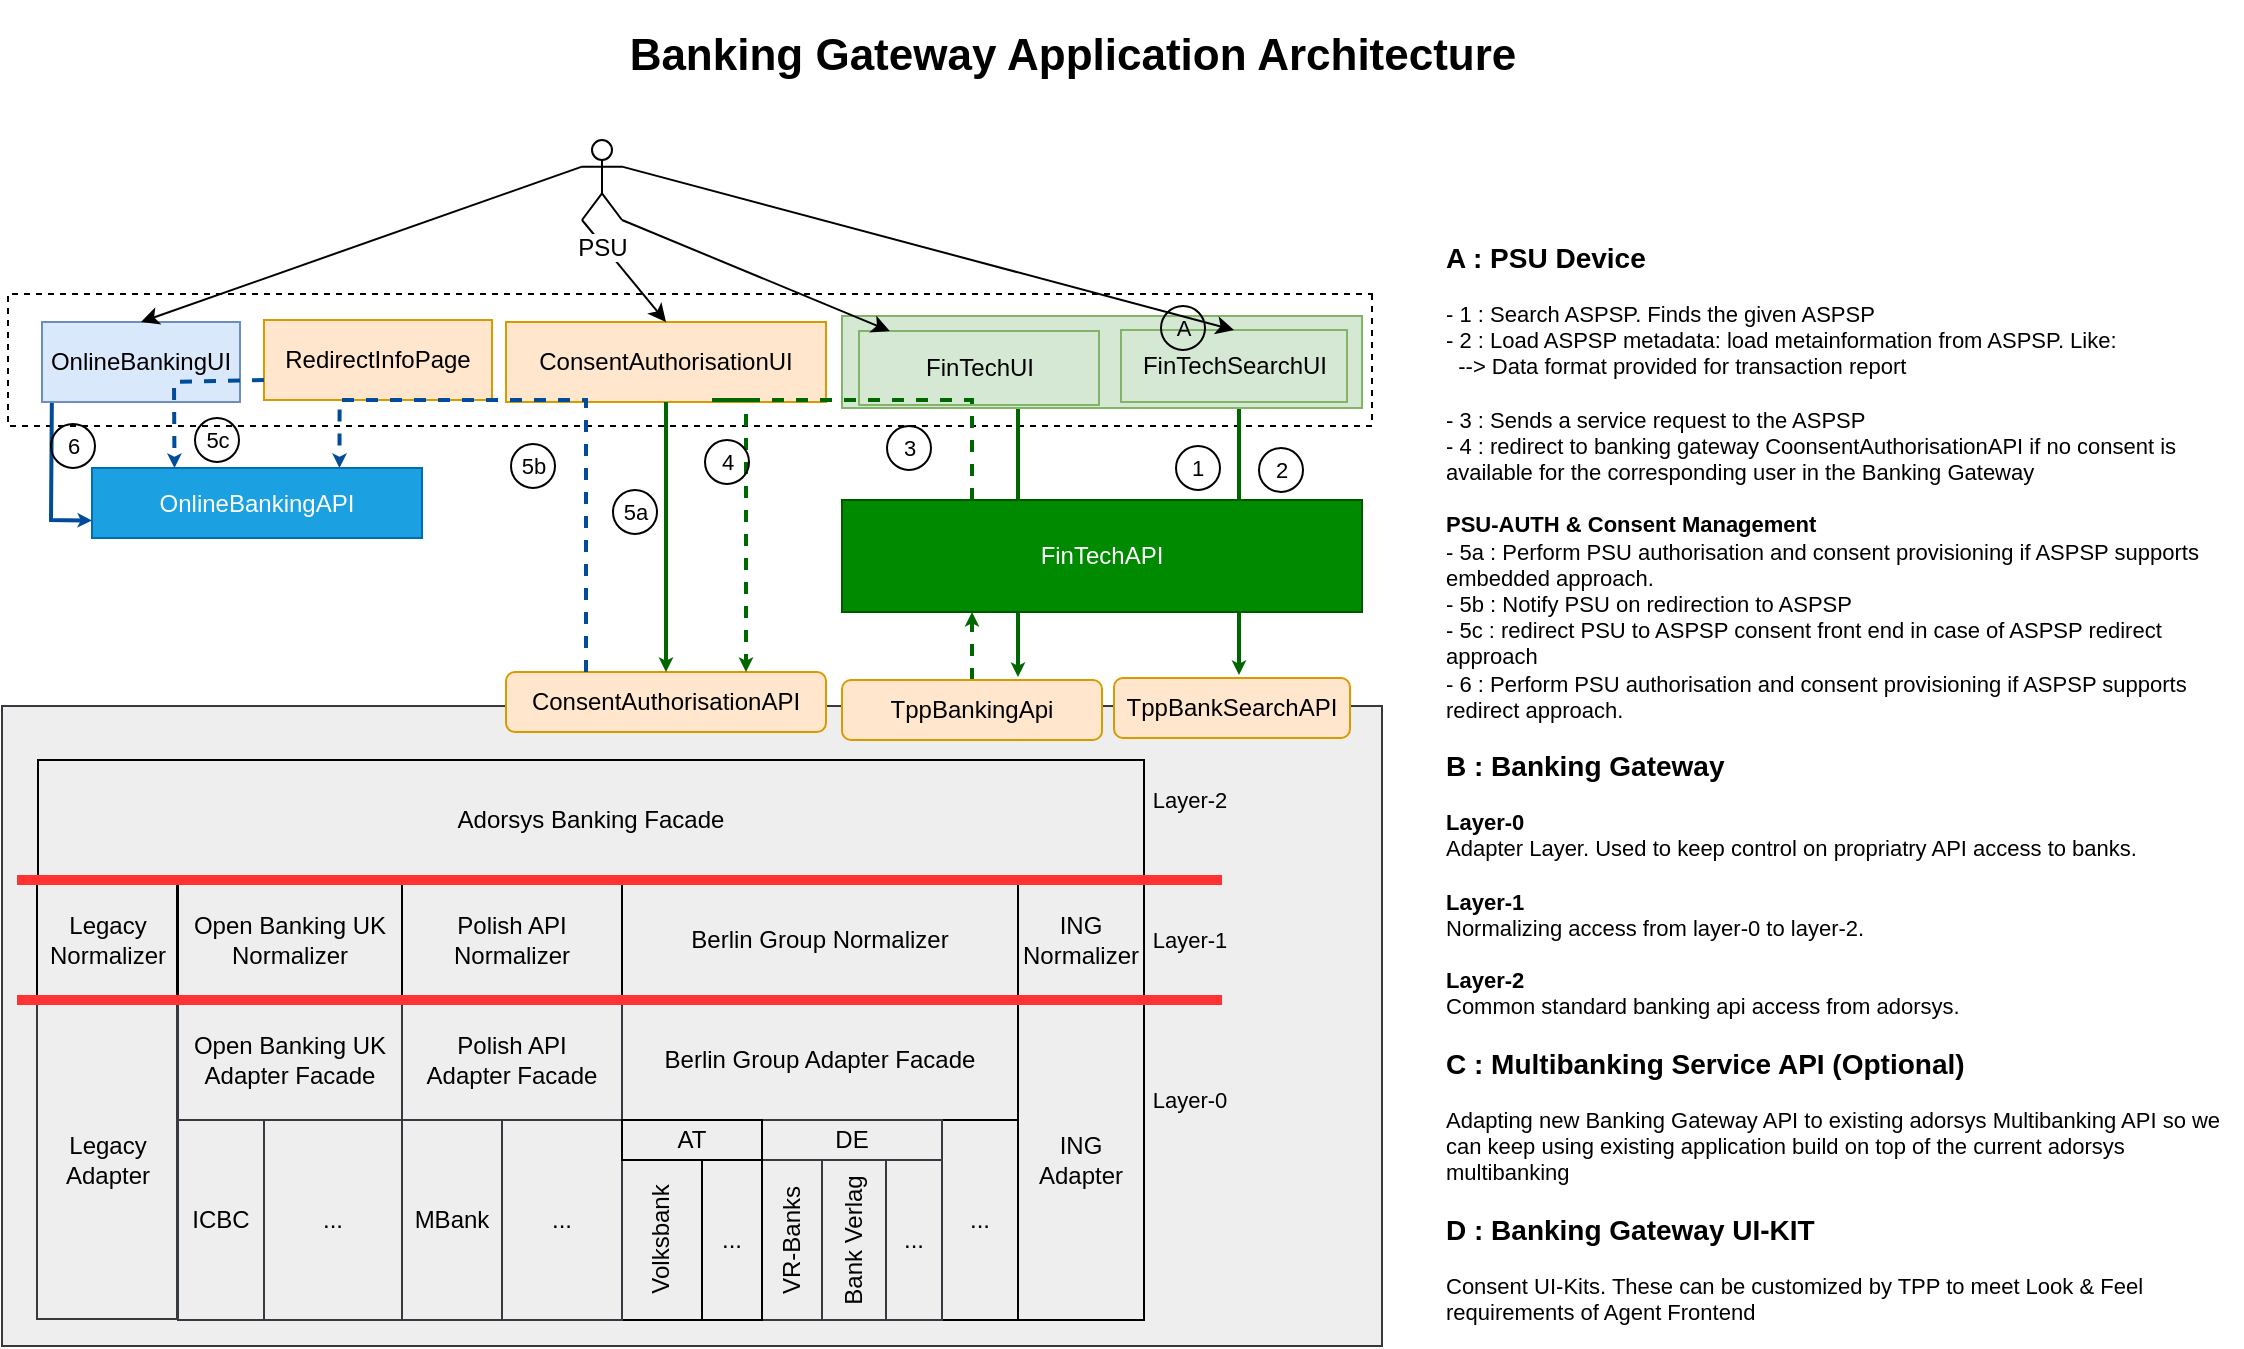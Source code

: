 <mxfile version="12.3.2" type="device" pages="2"><diagram name="BankingGatewayBigPicture" id="R2nOMEncSQoQRvJYSye2"><mxGraphModel dx="1346" dy="788" grid="1" gridSize="10" guides="1" tooltips="1" connect="1" arrows="1" fold="1" page="1" pageScale="1" pageWidth="1169" pageHeight="827" background="#ffffff" math="0" shadow="0"><root><mxCell id="wmxjfGm1LF556sVevPOi-0"/><mxCell id="wmxjfGm1LF556sVevPOi-1" parent="wmxjfGm1LF556sVevPOi-0"/><mxCell id="wmxjfGm1LF556sVevPOi-2" value="" style="rounded=0;whiteSpace=wrap;html=1;strokeColor=#000000;strokeWidth=1;rotation=90;dashed=1;fillColor=#FFFFFF;fontColor=#000000;" parent="wmxjfGm1LF556sVevPOi-1" vertex="1"><mxGeometry x="351" y="-131" width="66" height="682" as="geometry"/></mxCell><mxCell id="e0L_ApMLBhqJXZcE6mer-4" style="edgeStyle=orthogonalEdgeStyle;rounded=0;orthogonalLoop=1;jettySize=auto;html=1;exitX=0.5;exitY=1;exitDx=0;exitDy=0;endSize=1;strokeColor=#006600;strokeWidth=2;fontSize=11;fontColor=#000000;" edge="1" parent="wmxjfGm1LF556sVevPOi-1"><mxGeometry relative="1" as="geometry"><mxPoint x="548" y="233.5" as="sourcePoint"/><mxPoint x="548" y="368.5" as="targetPoint"/></mxGeometry></mxCell><mxCell id="e0L_ApMLBhqJXZcE6mer-3" style="edgeStyle=orthogonalEdgeStyle;rounded=0;orthogonalLoop=1;jettySize=auto;html=1;exitX=0.5;exitY=1;exitDx=0;exitDy=0;endSize=1;strokeColor=#006600;strokeWidth=2;fontSize=11;fontColor=#000000;" edge="1" parent="wmxjfGm1LF556sVevPOi-1"><mxGeometry relative="1" as="geometry"><mxPoint x="658.5" y="232.5" as="sourcePoint"/><mxPoint x="658.5" y="367.5" as="targetPoint"/></mxGeometry></mxCell><mxCell id="wmxjfGm1LF556sVevPOi-3" value="" style="rounded=0;whiteSpace=wrap;html=1;rotation=0;fillColor=#d5e8d4;strokeColor=#82b366;fontColor=#000000;" parent="wmxjfGm1LF556sVevPOi-1" vertex="1"><mxGeometry x="460" y="188" width="260" height="46" as="geometry"/></mxCell><mxCell id="wmxjfGm1LF556sVevPOi-4" value="" style="rounded=0;whiteSpace=wrap;html=1;strokeColor=#36393d;strokeWidth=1;fillColor=#eeeeee;fontSize=11;" parent="wmxjfGm1LF556sVevPOi-1" vertex="1"><mxGeometry x="40" y="383" width="690" height="320" as="geometry"/></mxCell><mxCell id="wmxjfGm1LF556sVevPOi-5" value="Berlin Group Adapter Facade" style="rounded=0;whiteSpace=wrap;html=1;strokeColor=#000000;strokeWidth=1;fillColor=none;fontColor=#000000;" parent="wmxjfGm1LF556sVevPOi-1" vertex="1"><mxGeometry x="350" y="530" width="198" height="60" as="geometry"/></mxCell><mxCell id="wmxjfGm1LF556sVevPOi-6" value="Volksbank" style="rounded=0;whiteSpace=wrap;html=1;strokeColor=#000000;strokeWidth=1;fillColor=none;fontColor=#000000;flipH=1;flipV=1;horizontal=0;" parent="wmxjfGm1LF556sVevPOi-1" vertex="1"><mxGeometry x="349" y="610" width="41" height="80" as="geometry"/></mxCell><mxCell id="wmxjfGm1LF556sVevPOi-7" value="VR-Banks" style="rounded=0;whiteSpace=wrap;html=1;strokeWidth=1;flipV=0;flipH=0;direction=east;verticalAlign=middle;horizontal=0;fillColor=#eeeeee;strokeColor=#36393d;fontColor=#000000;" parent="wmxjfGm1LF556sVevPOi-1" vertex="1"><mxGeometry x="420" y="610" width="30" height="80" as="geometry"/></mxCell><mxCell id="wmxjfGm1LF556sVevPOi-8" value="..." style="rounded=0;whiteSpace=wrap;html=1;strokeColor=#000000;strokeWidth=1;fillColor=none;fontColor=#000000;" parent="wmxjfGm1LF556sVevPOi-1" vertex="1"><mxGeometry x="510" y="590" width="38" height="100" as="geometry"/></mxCell><mxCell id="wmxjfGm1LF556sVevPOi-9" value="ING&lt;br&gt;Adapter" style="rounded=0;whiteSpace=wrap;html=1;strokeColor=#000000;strokeWidth=1;fillColor=none;fontColor=#000000;" parent="wmxjfGm1LF556sVevPOi-1" vertex="1"><mxGeometry x="548" y="530" width="63" height="160" as="geometry"/></mxCell><mxCell id="wmxjfGm1LF556sVevPOi-10" value="Adorsys Banking Facade" style="rounded=0;whiteSpace=wrap;html=1;strokeColor=#000000;strokeWidth=1;fillColor=none;fontColor=#000000;" parent="wmxjfGm1LF556sVevPOi-1" vertex="1"><mxGeometry x="58" y="410" width="553" height="60" as="geometry"/></mxCell><mxCell id="wmxjfGm1LF556sVevPOi-11" value="Legacy&lt;br&gt;Adapter" style="rounded=0;whiteSpace=wrap;html=1;strokeWidth=1;fillColor=#eeeeee;strokeColor=#36393d;fontColor=#000000;" parent="wmxjfGm1LF556sVevPOi-1" vertex="1"><mxGeometry x="57.5" y="529.5" width="70" height="160" as="geometry"/></mxCell><mxCell id="wmxjfGm1LF556sVevPOi-12" value="Open Banking UK Adapter Facade" style="rounded=0;whiteSpace=wrap;html=1;strokeWidth=1;fillColor=#eeeeee;strokeColor=#36393d;fontColor=#000000;" parent="wmxjfGm1LF556sVevPOi-1" vertex="1"><mxGeometry x="128" y="530" width="112" height="60" as="geometry"/></mxCell><mxCell id="wmxjfGm1LF556sVevPOi-13" value="ICBC" style="rounded=0;whiteSpace=wrap;html=1;strokeWidth=1;fillColor=#eeeeee;strokeColor=#36393d;fontColor=#000000;" parent="wmxjfGm1LF556sVevPOi-1" vertex="1"><mxGeometry x="128" y="590" width="43" height="100" as="geometry"/></mxCell><mxCell id="wmxjfGm1LF556sVevPOi-14" value="..." style="rounded=0;whiteSpace=wrap;html=1;strokeWidth=1;fillColor=#eeeeee;strokeColor=#36393d;fontColor=#000000;" parent="wmxjfGm1LF556sVevPOi-1" vertex="1"><mxGeometry x="171" y="590" width="69" height="100" as="geometry"/></mxCell><mxCell id="wmxjfGm1LF556sVevPOi-15" value="ING&lt;br&gt;Normalizer" style="rounded=0;whiteSpace=wrap;html=1;strokeColor=#000000;strokeWidth=1;fillColor=none;fontColor=#000000;" parent="wmxjfGm1LF556sVevPOi-1" vertex="1"><mxGeometry x="548" y="470" width="63" height="60" as="geometry"/></mxCell><mxCell id="wmxjfGm1LF556sVevPOi-16" value="Berlin Group Normalizer" style="rounded=0;whiteSpace=wrap;html=1;strokeColor=#000000;strokeWidth=1;fillColor=none;fontColor=#000000;" parent="wmxjfGm1LF556sVevPOi-1" vertex="1"><mxGeometry x="350" y="470" width="198" height="60" as="geometry"/></mxCell><mxCell id="wmxjfGm1LF556sVevPOi-17" value="Open Banking UK&lt;br&gt;Normalizer" style="rounded=0;whiteSpace=wrap;html=1;strokeColor=#000000;strokeWidth=1;fillColor=none;fontColor=#000000;" parent="wmxjfGm1LF556sVevPOi-1" vertex="1"><mxGeometry x="128" y="470" width="112" height="60" as="geometry"/></mxCell><mxCell id="wmxjfGm1LF556sVevPOi-18" value="Legacy&lt;br&gt;Normalizer" style="rounded=0;whiteSpace=wrap;html=1;strokeColor=#000000;strokeWidth=1;fillColor=none;fontColor=#000000;" parent="wmxjfGm1LF556sVevPOi-1" vertex="1"><mxGeometry x="57.5" y="469.5" width="70" height="60" as="geometry"/></mxCell><mxCell id="wmxjfGm1LF556sVevPOi-19" value="Layer-0" style="text;html=1;strokeColor=none;fillColor=none;align=center;verticalAlign=middle;whiteSpace=wrap;rounded=0;fontSize=11;fontColor=#000000;" parent="wmxjfGm1LF556sVevPOi-1" vertex="1"><mxGeometry x="598.5" y="569.5" width="70" height="20" as="geometry"/></mxCell><mxCell id="wmxjfGm1LF556sVevPOi-20" value="Layer-1" style="text;html=1;strokeColor=none;fillColor=none;align=center;verticalAlign=middle;whiteSpace=wrap;rounded=0;fontSize=11;fontColor=#000000;" parent="wmxjfGm1LF556sVevPOi-1" vertex="1"><mxGeometry x="598.5" y="489.5" width="70" height="20" as="geometry"/></mxCell><mxCell id="wmxjfGm1LF556sVevPOi-21" value="Layer-2" style="text;html=1;strokeColor=none;fillColor=none;align=center;verticalAlign=middle;whiteSpace=wrap;rounded=0;fontSize=11;fontColor=#000000;" parent="wmxjfGm1LF556sVevPOi-1" vertex="1"><mxGeometry x="598.5" y="419.5" width="70" height="20" as="geometry"/></mxCell><mxCell id="wmxjfGm1LF556sVevPOi-22" value="ConsentAuthorisationUI" style="rounded=0;whiteSpace=wrap;html=1;fillColor=#ffe6cc;strokeColor=#d79b00;fontColor=#000000;" parent="wmxjfGm1LF556sVevPOi-1" vertex="1"><mxGeometry x="292" y="191" width="160" height="40" as="geometry"/></mxCell><mxCell id="wmxjfGm1LF556sVevPOi-23" value="RedirectInfoPage" style="rounded=0;whiteSpace=wrap;html=1;fillColor=#ffe6cc;strokeColor=#d79b00;fontColor=#000000;" parent="wmxjfGm1LF556sVevPOi-1" vertex="1"><mxGeometry x="171" y="190" width="114" height="40" as="geometry"/></mxCell><mxCell id="wmxjfGm1LF556sVevPOi-24" value="FinTechSearchUI" style="rounded=0;whiteSpace=wrap;html=1;fillColor=#d5e8d4;strokeColor=#82b366;fontColor=#000000;" parent="wmxjfGm1LF556sVevPOi-1" vertex="1"><mxGeometry x="599.5" y="195" width="113" height="36" as="geometry"/></mxCell><mxCell id="wmxjfGm1LF556sVevPOi-25" value="FinTechUI" style="rounded=0;whiteSpace=wrap;html=1;rotation=0;fillColor=#d5e8d4;strokeColor=#82b366;fontColor=#000000;" parent="wmxjfGm1LF556sVevPOi-1" vertex="1"><mxGeometry x="468.5" y="195.5" width="120" height="37" as="geometry"/></mxCell><mxCell id="wmxjfGm1LF556sVevPOi-26" value="FinTechAPI" style="rounded=0;whiteSpace=wrap;html=1;rotation=0;fillColor=#008a00;strokeColor=#005700;fontColor=#ffffff;" parent="wmxjfGm1LF556sVevPOi-1" vertex="1"><mxGeometry x="460" y="280" width="260" height="56" as="geometry"/></mxCell><mxCell id="wmxjfGm1LF556sVevPOi-28" value="TppBankSearchAPI" style="rounded=1;whiteSpace=wrap;html=1;rotation=0;fillColor=#ffe6cc;strokeColor=#d79b00;fontColor=#000000;" parent="wmxjfGm1LF556sVevPOi-1" vertex="1"><mxGeometry x="596" y="369" width="118" height="30" as="geometry"/></mxCell><mxCell id="wmxjfGm1LF556sVevPOi-30" value="ConsentAuthorisationAPI" style="rounded=1;whiteSpace=wrap;html=1;rotation=0;fillColor=#ffe6cc;strokeColor=#d79b00;fontColor=#000000;" parent="wmxjfGm1LF556sVevPOi-1" vertex="1"><mxGeometry x="292" y="366" width="160" height="30" as="geometry"/></mxCell><mxCell id="wmxjfGm1LF556sVevPOi-31" style="edgeStyle=orthogonalEdgeStyle;rounded=0;orthogonalLoop=1;jettySize=auto;html=1;exitX=0.5;exitY=1;exitDx=0;exitDy=0;endSize=1;strokeColor=#006600;strokeWidth=2;fontSize=11;fontColor=#000000;" parent="wmxjfGm1LF556sVevPOi-1" source="wmxjfGm1LF556sVevPOi-22" target="wmxjfGm1LF556sVevPOi-30" edge="1"><mxGeometry relative="1" as="geometry"/></mxCell><mxCell id="wmxjfGm1LF556sVevPOi-32" style="edgeStyle=orthogonalEdgeStyle;rounded=0;orthogonalLoop=1;jettySize=auto;html=1;exitX=0.25;exitY=0;exitDx=0;exitDy=0;entryX=0.75;entryY=0;entryDx=0;entryDy=0;dashed=1;endSize=1;strokeColor=#006600;strokeWidth=2;fontSize=11;fontColor=#000000;" parent="wmxjfGm1LF556sVevPOi-1" source="wmxjfGm1LF556sVevPOi-26" target="wmxjfGm1LF556sVevPOi-30" edge="1"><mxGeometry relative="1" as="geometry"><Array as="points"><mxPoint x="395" y="230"/><mxPoint x="334" y="230"/></Array></mxGeometry></mxCell><mxCell id="e0L_ApMLBhqJXZcE6mer-0" style="edgeStyle=orthogonalEdgeStyle;rounded=0;orthogonalLoop=1;jettySize=auto;html=1;exitX=0.5;exitY=0;exitDx=0;exitDy=0;entryX=0.25;entryY=1;entryDx=0;entryDy=0;startArrow=none;startFill=0;endArrow=classic;endFill=1;endSize=1;strokeColor=#006600;strokeWidth=2;fontColor=#FFFFFF;dashed=1;" edge="1" parent="wmxjfGm1LF556sVevPOi-1" source="wmxjfGm1LF556sVevPOi-34" target="wmxjfGm1LF556sVevPOi-26"><mxGeometry relative="1" as="geometry"/></mxCell><mxCell id="wmxjfGm1LF556sVevPOi-34" value="TppBankingApi" style="rounded=1;whiteSpace=wrap;html=1;rotation=0;fillColor=#ffe6cc;strokeColor=#d79b00;fontColor=#000000;" parent="wmxjfGm1LF556sVevPOi-1" vertex="1"><mxGeometry x="460" y="370" width="130" height="30" as="geometry"/></mxCell><mxCell id="wmxjfGm1LF556sVevPOi-36" value="OnlineBankingAPI" style="rounded=0;whiteSpace=wrap;html=1;rotation=0;fillColor=#1ba1e2;strokeColor=#006EAF;fontColor=#ffffff;" parent="wmxjfGm1LF556sVevPOi-1" vertex="1"><mxGeometry x="85" y="264" width="165" height="35" as="geometry"/></mxCell><mxCell id="wmxjfGm1LF556sVevPOi-37" style="edgeStyle=none;rounded=0;orthogonalLoop=1;jettySize=auto;html=1;exitX=0;exitY=0.75;exitDx=0;exitDy=0;entryX=0;entryY=0.75;entryDx=0;entryDy=0;endSize=1;strokeColor=#004C99;strokeWidth=2;fontSize=11;fontColor=#000000;" parent="wmxjfGm1LF556sVevPOi-1" source="wmxjfGm1LF556sVevPOi-38" target="wmxjfGm1LF556sVevPOi-36" edge="1"><mxGeometry relative="1" as="geometry"><Array as="points"><mxPoint x="65" y="221"/><mxPoint x="64.5" y="290"/></Array></mxGeometry></mxCell><mxCell id="wmxjfGm1LF556sVevPOi-38" value="OnlineBankingUI" style="rounded=0;whiteSpace=wrap;html=1;fillColor=#dae8fc;strokeColor=#6c8ebf;fontColor=#000000;" parent="wmxjfGm1LF556sVevPOi-1" vertex="1"><mxGeometry x="60" y="191" width="99" height="40" as="geometry"/></mxCell><mxCell id="wmxjfGm1LF556sVevPOi-39" style="edgeStyle=orthogonalEdgeStyle;rounded=0;orthogonalLoop=1;jettySize=auto;html=1;exitX=0.25;exitY=0;exitDx=0;exitDy=0;entryX=0.75;entryY=0;entryDx=0;entryDy=0;dashed=1;endSize=1;strokeColor=#004C99;strokeWidth=2;fontSize=11;fontColor=#000000;" parent="wmxjfGm1LF556sVevPOi-1" source="wmxjfGm1LF556sVevPOi-30" target="wmxjfGm1LF556sVevPOi-36" edge="1"><mxGeometry relative="1" as="geometry"><Array as="points"><mxPoint x="292" y="230"/><mxPoint x="220" y="230"/></Array></mxGeometry></mxCell><mxCell id="wmxjfGm1LF556sVevPOi-40" style="edgeStyle=none;rounded=0;orthogonalLoop=1;jettySize=auto;html=1;exitX=0;exitY=0.75;exitDx=0;exitDy=0;entryX=0.25;entryY=0;entryDx=0;entryDy=0;dashed=1;endSize=1;strokeColor=#004C99;strokeWidth=2;fontSize=11;fontColor=#000000;" parent="wmxjfGm1LF556sVevPOi-1" source="wmxjfGm1LF556sVevPOi-23" target="wmxjfGm1LF556sVevPOi-36" edge="1"><mxGeometry relative="1" as="geometry"><Array as="points"><mxPoint x="126" y="221"/></Array></mxGeometry></mxCell><mxCell id="wmxjfGm1LF556sVevPOi-42" value="&lt;b&gt;&lt;font style=&quot;font-size: 14px&quot;&gt;A : PSU Device&lt;/font&gt;&lt;/b&gt;&lt;br&gt;&lt;br&gt;- 1 : Search ASPSP. Finds the given ASPSP&lt;br&gt;- 2 : Load ASPSP metadata: load metainformation from ASPSP. Like:&lt;br&gt;&amp;nbsp; --&amp;gt; Data format provided for transaction report&lt;br&gt;&lt;br&gt;- 3 : Sends a service request to the ASPSP&lt;br&gt;- 4 : redirect to banking gateway CoonsentAuthorisationAPI if no consent is available for the corresponding user in the Banking Gateway&lt;br&gt;&lt;br&gt;&lt;b&gt;PSU-AUTH &amp;amp; Consent Management&lt;/b&gt;&lt;br&gt;- 5a : Perform PSU authorisation and consent provisioning if ASPSP supports embedded approach.&lt;br&gt;- 5b : Notify PSU on redirection to ASPSP&lt;br&gt;- 5c : redirect PSU to ASPSP consent front end in case of ASPSP redirect approach&amp;nbsp;&lt;br&gt;- 6 : Perform PSU authorisation and consent provisioning if ASPSP supports redirect approach.&lt;br&gt;&lt;br&gt;&lt;b&gt;&lt;font style=&quot;font-size: 14px&quot;&gt;B : Banking Gateway&lt;/font&gt;&lt;/b&gt;&lt;br&gt;&lt;br&gt;&lt;b&gt;Layer-0&lt;/b&gt;&lt;br&gt;Adapter Layer. Used to keep control on propriatry API access to banks.&lt;br&gt;&lt;br&gt;&lt;b&gt;Layer-1&lt;/b&gt;&lt;br&gt;Normalizing access from layer-0 to layer-2.&lt;br&gt;&lt;br&gt;&lt;b&gt;Layer-2&lt;/b&gt;&lt;br&gt;Common standard banking api access from adorsys.&lt;br&gt;&lt;br&gt;&lt;b&gt;&lt;font style=&quot;font-size: 14px&quot;&gt;C : Multibanking Service API (Optional)&lt;/font&gt;&lt;/b&gt;&lt;br&gt;&lt;br&gt;Adapting new Banking Gateway API to existing adorsys Multibanking API so we can keep using existing application build on top of the current adorsys multibanking&lt;br&gt;&lt;br&gt;&lt;b&gt;&lt;font style=&quot;font-size: 14px&quot;&gt;D : Banking Gateway UI-KIT&lt;/font&gt;&lt;/b&gt;&lt;br&gt;&lt;br&gt;Consent UI-Kits. These can be customized by TPP to meet Look &amp;amp; Feel requirements of Agent Frontend" style="text;html=1;strokeColor=none;fillColor=none;align=left;verticalAlign=top;whiteSpace=wrap;rounded=0;fontSize=11;fontColor=#000000;" parent="wmxjfGm1LF556sVevPOi-1" vertex="1"><mxGeometry x="760" y="144" width="400" height="551" as="geometry"/></mxCell><mxCell id="wmxjfGm1LF556sVevPOi-43" value="1" style="ellipse;whiteSpace=wrap;html=1;aspect=fixed;strokeColor=#000000;strokeWidth=1;fillColor=none;fontSize=11;fontColor=#000000;" parent="wmxjfGm1LF556sVevPOi-1" vertex="1"><mxGeometry x="627" y="253" width="22" height="22" as="geometry"/></mxCell><mxCell id="wmxjfGm1LF556sVevPOi-44" value="2" style="ellipse;whiteSpace=wrap;html=1;aspect=fixed;strokeColor=#000000;strokeWidth=1;fillColor=none;fontSize=11;fontColor=#000000;" parent="wmxjfGm1LF556sVevPOi-1" vertex="1"><mxGeometry x="668.5" y="254" width="22" height="22" as="geometry"/></mxCell><mxCell id="wmxjfGm1LF556sVevPOi-45" value="3" style="ellipse;whiteSpace=wrap;html=1;aspect=fixed;strokeColor=#000000;strokeWidth=1;fillColor=none;fontSize=11;fontColor=#000000;" parent="wmxjfGm1LF556sVevPOi-1" vertex="1"><mxGeometry x="482.5" y="243" width="22" height="22" as="geometry"/></mxCell><mxCell id="wmxjfGm1LF556sVevPOi-46" value="4" style="ellipse;whiteSpace=wrap;html=1;aspect=fixed;strokeColor=#000000;strokeWidth=1;fillColor=none;fontSize=11;fontColor=#000000;" parent="wmxjfGm1LF556sVevPOi-1" vertex="1"><mxGeometry x="391.5" y="250" width="22" height="22" as="geometry"/></mxCell><mxCell id="wmxjfGm1LF556sVevPOi-47" value="5a" style="ellipse;whiteSpace=wrap;html=1;aspect=fixed;strokeColor=#000000;strokeWidth=1;fillColor=none;fontSize=11;fontColor=#000000;" parent="wmxjfGm1LF556sVevPOi-1" vertex="1"><mxGeometry x="345.5" y="275" width="22" height="22" as="geometry"/></mxCell><mxCell id="wmxjfGm1LF556sVevPOi-48" value="5b" style="ellipse;whiteSpace=wrap;html=1;aspect=fixed;strokeColor=#000000;strokeWidth=1;fillColor=none;fontSize=11;fontColor=#000000;" parent="wmxjfGm1LF556sVevPOi-1" vertex="1"><mxGeometry x="294.5" y="252" width="22" height="22" as="geometry"/></mxCell><mxCell id="wmxjfGm1LF556sVevPOi-49" value="5c" style="ellipse;whiteSpace=wrap;html=1;aspect=fixed;strokeColor=#000000;strokeWidth=1;fillColor=none;fontSize=11;fontColor=#000000;" parent="wmxjfGm1LF556sVevPOi-1" vertex="1"><mxGeometry x="136.5" y="239" width="22" height="22" as="geometry"/></mxCell><mxCell id="wmxjfGm1LF556sVevPOi-50" value="6" style="ellipse;whiteSpace=wrap;html=1;aspect=fixed;strokeColor=#000000;strokeWidth=1;fillColor=none;fontSize=11;fontColor=#000000;" parent="wmxjfGm1LF556sVevPOi-1" vertex="1"><mxGeometry x="64.5" y="242" width="22" height="22" as="geometry"/></mxCell><mxCell id="wmxjfGm1LF556sVevPOi-51" value="A" style="ellipse;whiteSpace=wrap;html=1;aspect=fixed;strokeColor=#000000;strokeWidth=1;fillColor=none;fontSize=11;fontColor=#000000;" parent="wmxjfGm1LF556sVevPOi-1" vertex="1"><mxGeometry x="619.5" y="183" width="22" height="22" as="geometry"/></mxCell><mxCell id="wmxjfGm1LF556sVevPOi-52" value="&lt;h1&gt;&lt;span&gt;Banking Gateway Application Architecture&lt;/span&gt;&lt;br&gt;&lt;/h1&gt;" style="text;html=1;strokeColor=none;fillColor=none;spacing=5;spacingTop=-20;whiteSpace=wrap;overflow=hidden;rounded=0;fontSize=11;fontColor=#000000;align=center;" parent="wmxjfGm1LF556sVevPOi-1" vertex="1"><mxGeometry x="321" y="40" width="509" height="60" as="geometry"/></mxCell><mxCell id="wmxjfGm1LF556sVevPOi-53" value="Polish API&lt;br&gt;Normalizer" style="rounded=0;whiteSpace=wrap;html=1;strokeColor=#000000;strokeWidth=1;fillColor=none;fontColor=#000000;" parent="wmxjfGm1LF556sVevPOi-1" vertex="1"><mxGeometry x="240" y="470" width="110" height="60" as="geometry"/></mxCell><mxCell id="wmxjfGm1LF556sVevPOi-54" value="Polish API&lt;br&gt;Adapter Facade" style="rounded=0;whiteSpace=wrap;html=1;strokeWidth=1;fillColor=#eeeeee;strokeColor=#36393d;fontColor=#000000;" parent="wmxjfGm1LF556sVevPOi-1" vertex="1"><mxGeometry x="240" y="530" width="110" height="60" as="geometry"/></mxCell><mxCell id="wmxjfGm1LF556sVevPOi-55" value="MBank" style="rounded=0;whiteSpace=wrap;html=1;strokeWidth=1;fillColor=#eeeeee;strokeColor=#36393d;fontColor=#000000;" parent="wmxjfGm1LF556sVevPOi-1" vertex="1"><mxGeometry x="240" y="590" width="50" height="100" as="geometry"/></mxCell><mxCell id="wmxjfGm1LF556sVevPOi-56" value="..." style="rounded=0;whiteSpace=wrap;html=1;strokeWidth=1;fillColor=#eeeeee;strokeColor=#36393d;fontColor=#000000;" parent="wmxjfGm1LF556sVevPOi-1" vertex="1"><mxGeometry x="290" y="590" width="60" height="100" as="geometry"/></mxCell><mxCell id="wmxjfGm1LF556sVevPOi-57" value="" style="endArrow=none;html=1;fontColor=#000000;fontSize=11;strokeWidth=5;strokeColor=#FF3333;" parent="wmxjfGm1LF556sVevPOi-1" edge="1"><mxGeometry width="50" height="50" relative="1" as="geometry"><mxPoint x="47.5" y="470" as="sourcePoint"/><mxPoint x="650" y="470" as="targetPoint"/></mxGeometry></mxCell><mxCell id="wmxjfGm1LF556sVevPOi-58" value="" style="endArrow=none;html=1;fontColor=#000000;fontSize=11;strokeWidth=5;strokeColor=#FF3333;" parent="wmxjfGm1LF556sVevPOi-1" edge="1"><mxGeometry width="50" height="50" relative="1" as="geometry"><mxPoint x="47.5" y="530" as="sourcePoint"/><mxPoint x="650" y="530" as="targetPoint"/></mxGeometry></mxCell><mxCell id="wmxjfGm1LF556sVevPOi-59" value="DE" style="rounded=0;whiteSpace=wrap;html=1;strokeWidth=1;fillColor=#eeeeee;strokeColor=#36393d;fontColor=#000000;" parent="wmxjfGm1LF556sVevPOi-1" vertex="1"><mxGeometry x="420" y="590" width="90" height="20" as="geometry"/></mxCell><mxCell id="wmxjfGm1LF556sVevPOi-60" value="Bank Verlag" style="rounded=0;whiteSpace=wrap;html=1;strokeWidth=1;horizontal=0;fillColor=#eeeeee;strokeColor=#36393d;fontColor=#000000;" parent="wmxjfGm1LF556sVevPOi-1" vertex="1"><mxGeometry x="450" y="610" width="32" height="80" as="geometry"/></mxCell><mxCell id="wmxjfGm1LF556sVevPOi-61" value="..." style="rounded=0;whiteSpace=wrap;html=1;strokeWidth=1;fillColor=#eeeeee;strokeColor=#36393d;fontColor=#000000;" parent="wmxjfGm1LF556sVevPOi-1" vertex="1"><mxGeometry x="482" y="610" width="28" height="80" as="geometry"/></mxCell><mxCell id="wmxjfGm1LF556sVevPOi-62" value="AT" style="rounded=0;whiteSpace=wrap;html=1;strokeColor=#000000;strokeWidth=1;fillColor=none;fontColor=#000000;" parent="wmxjfGm1LF556sVevPOi-1" vertex="1"><mxGeometry x="350" y="590" width="70" height="20" as="geometry"/></mxCell><mxCell id="wmxjfGm1LF556sVevPOi-63" value="..." style="rounded=0;whiteSpace=wrap;html=1;strokeColor=#000000;strokeWidth=1;fillColor=none;fontColor=#000000;" parent="wmxjfGm1LF556sVevPOi-1" vertex="1"><mxGeometry x="390" y="610" width="30" height="80" as="geometry"/></mxCell><mxCell id="Be2fbNcRCHFxnrJg7rKs-4" style="rounded=0;orthogonalLoop=1;jettySize=auto;html=1;exitX=1;exitY=1;exitDx=0;exitDy=0;exitPerimeter=0;" parent="wmxjfGm1LF556sVevPOi-1" source="Be2fbNcRCHFxnrJg7rKs-0" target="wmxjfGm1LF556sVevPOi-25" edge="1"><mxGeometry relative="1" as="geometry"/></mxCell><mxCell id="Be2fbNcRCHFxnrJg7rKs-5" style="edgeStyle=none;rounded=0;orthogonalLoop=1;jettySize=auto;html=1;exitX=1;exitY=0.333;exitDx=0;exitDy=0;exitPerimeter=0;entryX=0.5;entryY=0;entryDx=0;entryDy=0;" parent="wmxjfGm1LF556sVevPOi-1" source="Be2fbNcRCHFxnrJg7rKs-0" target="wmxjfGm1LF556sVevPOi-24" edge="1"><mxGeometry relative="1" as="geometry"/></mxCell><mxCell id="Be2fbNcRCHFxnrJg7rKs-6" style="edgeStyle=none;rounded=0;orthogonalLoop=1;jettySize=auto;html=1;exitX=0;exitY=1;exitDx=0;exitDy=0;exitPerimeter=0;entryX=0.5;entryY=0;entryDx=0;entryDy=0;" parent="wmxjfGm1LF556sVevPOi-1" source="Be2fbNcRCHFxnrJg7rKs-0" target="wmxjfGm1LF556sVevPOi-22" edge="1"><mxGeometry relative="1" as="geometry"/></mxCell><mxCell id="Be2fbNcRCHFxnrJg7rKs-7" style="edgeStyle=none;rounded=0;orthogonalLoop=1;jettySize=auto;html=1;exitX=0;exitY=0.333;exitDx=0;exitDy=0;exitPerimeter=0;entryX=0.5;entryY=0;entryDx=0;entryDy=0;" parent="wmxjfGm1LF556sVevPOi-1" source="Be2fbNcRCHFxnrJg7rKs-0" target="wmxjfGm1LF556sVevPOi-38" edge="1"><mxGeometry relative="1" as="geometry"/></mxCell><mxCell id="Be2fbNcRCHFxnrJg7rKs-0" value="PSU" style="shape=umlActor;verticalLabelPosition=bottom;labelBackgroundColor=#ffffff;verticalAlign=top;html=1;outlineConnect=0;" parent="wmxjfGm1LF556sVevPOi-1" vertex="1"><mxGeometry x="330" y="100" width="20" height="40" as="geometry"/></mxCell></root></mxGraphModel></diagram><diagram name="ConsentAuthorisationAPI" id="6n5pvbB98BAxdJzvNz-a"><mxGraphModel dx="1106" dy="788" grid="1" gridSize="10" guides="1" tooltips="1" connect="1" arrows="1" fold="1" page="1" pageScale="1" pageWidth="1169" pageHeight="827" background="#ffffff" math="0" shadow="0"><root><mxCell id="-2CEtTcHTI9d5tp2FJ1--0"/><mxCell id="-2CEtTcHTI9d5tp2FJ1--1" parent="-2CEtTcHTI9d5tp2FJ1--0"/><mxCell id="-2CEtTcHTI9d5tp2FJ1--104" value="&lt;br&gt;&lt;br&gt;&amp;nbsp; &amp;nbsp; &amp;nbsp; &amp;nbsp; &amp;nbsp; &amp;nbsp; &amp;nbsp; FinTech&amp;nbsp; &amp;nbsp; Server" style="rounded=0;whiteSpace=wrap;html=1;strokeColor=#36393d;strokeWidth=1;fillColor=#eeeeee;fontSize=11;" vertex="1" parent="-2CEtTcHTI9d5tp2FJ1--1"><mxGeometry x="683" y="292" width="157" height="58" as="geometry"/></mxCell><mxCell id="-2CEtTcHTI9d5tp2FJ1--51" value="&lt;h1&gt;&lt;span&gt;Consent Authorisation Api&lt;/span&gt;&lt;br&gt;&lt;/h1&gt;" style="text;html=1;strokeColor=none;fillColor=none;spacing=5;spacingTop=-20;whiteSpace=wrap;overflow=hidden;rounded=0;fontSize=11;fontColor=#000000;align=center;" vertex="1" parent="-2CEtTcHTI9d5tp2FJ1--1"><mxGeometry x="280" y="70" width="560" height="40" as="geometry"/></mxCell><mxCell id="-2CEtTcHTI9d5tp2FJ1--80" value="&lt;br&gt;&lt;br&gt;&lt;br&gt;&lt;br&gt;&lt;br&gt;&lt;br&gt;&lt;br&gt;ASPSP Server" style="rounded=0;whiteSpace=wrap;html=1;strokeColor=#36393d;strokeWidth=1;fillColor=#eeeeee;fontSize=11;" vertex="1" parent="-2CEtTcHTI9d5tp2FJ1--1"><mxGeometry x="297" y="391" width="195" height="110" as="geometry"/></mxCell><mxCell id="-2CEtTcHTI9d5tp2FJ1--72" value="FinTechApi" style="rounded=0;whiteSpace=wrap;html=1;rotation=0;fillColor=#006600;strokeColor=none;fontColor=#FFFFFF;" vertex="1" parent="-2CEtTcHTI9d5tp2FJ1--1"><mxGeometry x="689" y="298" width="130" height="22" as="geometry"/></mxCell><mxCell id="-2CEtTcHTI9d5tp2FJ1--2" value="" style="rounded=0;whiteSpace=wrap;html=1;strokeColor=#000000;strokeWidth=1;rotation=90;dashed=1;fillColor=#FFFFFF;fontColor=#000000;" vertex="1" parent="-2CEtTcHTI9d5tp2FJ1--1"><mxGeometry x="524" y="-40" width="69" height="548" as="geometry"/></mxCell><mxCell id="-2CEtTcHTI9d5tp2FJ1--4" value="&lt;br&gt;TPP Server" style="rounded=0;whiteSpace=wrap;html=1;strokeColor=#36393d;strokeWidth=1;fillColor=#eeeeee;fontSize=11;" vertex="1" parent="-2CEtTcHTI9d5tp2FJ1--1"><mxGeometry x="507" y="391" width="330" height="50" as="geometry"/></mxCell><mxCell id="-2CEtTcHTI9d5tp2FJ1--22" value="Embedded ConsentUI&lt;br&gt;RedirectInfoPage" style="rounded=0;whiteSpace=wrap;html=1;fillColor=#ffe6cc;strokeColor=#d79b00;fontColor=#000000;" vertex="1" parent="-2CEtTcHTI9d5tp2FJ1--1"><mxGeometry x="514" y="212" width="170" height="49" as="geometry"/></mxCell><mxCell id="-2CEtTcHTI9d5tp2FJ1--25" value="FinTechUI" style="rounded=0;whiteSpace=wrap;html=1;rotation=0;fillColor=#d5e8d4;strokeColor=#82b366;fontColor=#000000;" vertex="1" parent="-2CEtTcHTI9d5tp2FJ1--1"><mxGeometry x="697" y="211" width="119" height="50" as="geometry"/></mxCell><mxCell id="-2CEtTcHTI9d5tp2FJ1--27" style="edgeStyle=none;rounded=0;orthogonalLoop=1;jettySize=auto;html=1;exitX=0.75;exitY=1;exitDx=0;exitDy=0;entryX=0.75;entryY=0;entryDx=0;entryDy=0;endSize=6;strokeColor=#006600;strokeWidth=2;fontSize=11;fontColor=#000000;" edge="1" parent="-2CEtTcHTI9d5tp2FJ1--1" source="-2CEtTcHTI9d5tp2FJ1--25" target="-2CEtTcHTI9d5tp2FJ1--72"><mxGeometry relative="1" as="geometry"><mxPoint x="784.5" y="301" as="targetPoint"/></mxGeometry></mxCell><mxCell id="-2CEtTcHTI9d5tp2FJ1--30" value="&lt;b&gt;ConsentAuthorisationApi&lt;/b&gt;" style="rounded=1;whiteSpace=wrap;html=1;rotation=0;fillColor=#ffe6cc;strokeColor=#FF0000;fontColor=#000000;strokeWidth=3;" vertex="1" parent="-2CEtTcHTI9d5tp2FJ1--1"><mxGeometry x="519" y="378" width="160" height="30" as="geometry"/></mxCell><mxCell id="-2CEtTcHTI9d5tp2FJ1--83" style="edgeStyle=orthogonalEdgeStyle;rounded=0;orthogonalLoop=1;jettySize=auto;html=1;exitX=0.5;exitY=1;exitDx=0;exitDy=0;entryX=0.5;entryY=0;entryDx=0;entryDy=0;strokeColor=#994C00;strokeWidth=2;fontColor=#FFFFFF;startArrow=classic;startFill=1;" edge="1" parent="-2CEtTcHTI9d5tp2FJ1--1" source="-2CEtTcHTI9d5tp2FJ1--22" target="-2CEtTcHTI9d5tp2FJ1--30"><mxGeometry relative="1" as="geometry"/></mxCell><mxCell id="-2CEtTcHTI9d5tp2FJ1--32" style="edgeStyle=orthogonalEdgeStyle;rounded=0;orthogonalLoop=1;jettySize=auto;html=1;dashed=1;endSize=6;strokeColor=#006600;strokeWidth=2;fontSize=11;fontColor=#000000;" edge="1" parent="-2CEtTcHTI9d5tp2FJ1--1"><mxGeometry relative="1" as="geometry"><Array as="points"><mxPoint x="754" y="298"/><mxPoint x="754" y="251"/><mxPoint x="627" y="251"/></Array><mxPoint x="754" y="298" as="sourcePoint"/><mxPoint x="627" y="378" as="targetPoint"/></mxGeometry></mxCell><mxCell id="-2CEtTcHTI9d5tp2FJ1--33" style="edgeStyle=none;rounded=0;orthogonalLoop=1;jettySize=auto;html=1;exitX=0.5;exitY=0;exitDx=0;exitDy=0;entryX=0.5;entryY=1;entryDx=0;entryDy=0;dashed=1;endSize=1;strokeColor=#006600;strokeWidth=2;fontSize=11;fontColor=#000000;startArrow=none;startFill=0;endArrow=none;endFill=0;" edge="1" parent="-2CEtTcHTI9d5tp2FJ1--1" source="-2CEtTcHTI9d5tp2FJ1--34" target="-2CEtTcHTI9d5tp2FJ1--72"><mxGeometry relative="1" as="geometry"><mxPoint x="719.5" y="344" as="targetPoint"/></mxGeometry></mxCell><mxCell id="-2CEtTcHTI9d5tp2FJ1--34" value="TppBankingApi" style="rounded=1;whiteSpace=wrap;html=1;rotation=0;fillColor=#ffe6cc;strokeColor=#d79b00;fontColor=#000000;" vertex="1" parent="-2CEtTcHTI9d5tp2FJ1--1"><mxGeometry x="689" y="378" width="130" height="30" as="geometry"/></mxCell><mxCell id="-2CEtTcHTI9d5tp2FJ1--35" style="edgeStyle=none;rounded=0;orthogonalLoop=1;jettySize=auto;html=1;exitX=0.75;exitY=1;exitDx=0;exitDy=0;endSize=6;strokeColor=#006600;strokeWidth=2;fontSize=11;fontColor=#000000;entryX=0.75;entryY=0;entryDx=0;entryDy=0;" edge="1" parent="-2CEtTcHTI9d5tp2FJ1--1" source="-2CEtTcHTI9d5tp2FJ1--72" target="-2CEtTcHTI9d5tp2FJ1--34"><mxGeometry relative="1" as="geometry"><mxPoint x="784.5" y="344" as="sourcePoint"/><mxPoint x="785" y="378" as="targetPoint"/></mxGeometry></mxCell><mxCell id="-2CEtTcHTI9d5tp2FJ1--36" value="OnlineBankingAPI" style="rounded=1;whiteSpace=wrap;html=1;rotation=0;fillColor=#1ba1e2;strokeColor=#006EAF;fontColor=#ffffff;" vertex="1" parent="-2CEtTcHTI9d5tp2FJ1--1"><mxGeometry x="312" y="381" width="165" height="30" as="geometry"/></mxCell><mxCell id="-2CEtTcHTI9d5tp2FJ1--84" style="edgeStyle=orthogonalEdgeStyle;rounded=0;orthogonalLoop=1;jettySize=auto;html=1;exitX=0.5;exitY=1;exitDx=0;exitDy=0;entryX=0.5;entryY=0;entryDx=0;entryDy=0;startArrow=classic;startFill=1;strokeColor=#004C99;strokeWidth=2;fontColor=#FFFFFF;" edge="1" parent="-2CEtTcHTI9d5tp2FJ1--1" source="-2CEtTcHTI9d5tp2FJ1--38" target="-2CEtTcHTI9d5tp2FJ1--36"><mxGeometry relative="1" as="geometry"/></mxCell><mxCell id="-2CEtTcHTI9d5tp2FJ1--38" value="OnlineBankingUI" style="rounded=0;whiteSpace=wrap;html=1;fillColor=#dae8fc;strokeColor=#6c8ebf;fontColor=#000000;" vertex="1" parent="-2CEtTcHTI9d5tp2FJ1--1"><mxGeometry x="290" y="212" width="210" height="49" as="geometry"/></mxCell><mxCell id="-2CEtTcHTI9d5tp2FJ1--39" style="edgeStyle=orthogonalEdgeStyle;rounded=0;orthogonalLoop=1;jettySize=auto;html=1;exitX=0.25;exitY=0;exitDx=0;exitDy=0;entryX=0.75;entryY=0;entryDx=0;entryDy=0;dashed=1;endSize=6;strokeColor=#004C99;strokeWidth=2;fontSize=11;fontColor=#000000;startArrow=none;startFill=0;" edge="1" parent="-2CEtTcHTI9d5tp2FJ1--1" source="-2CEtTcHTI9d5tp2FJ1--30" target="-2CEtTcHTI9d5tp2FJ1--36"><mxGeometry relative="1" as="geometry"><Array as="points"><mxPoint x="519" y="251"/><mxPoint x="447" y="251"/></Array></mxGeometry></mxCell><mxCell id="-2CEtTcHTI9d5tp2FJ1--44" value="2&lt;sub&gt;b&lt;/sub&gt;" style="ellipse;whiteSpace=wrap;html=1;aspect=fixed;strokeColor=#CCCCCC;strokeWidth=1;fillColor=none;fontSize=11;fontColor=#000000;" vertex="1" parent="-2CEtTcHTI9d5tp2FJ1--1"><mxGeometry x="749.5" y="266" width="22" height="22" as="geometry"/></mxCell><mxCell id="-2CEtTcHTI9d5tp2FJ1--45" value="2&lt;sub&gt;c&lt;/sub&gt;" style="ellipse;whiteSpace=wrap;html=1;aspect=fixed;strokeColor=#CCCCCC;strokeWidth=1;fillColor=none;fontSize=11;fontColor=#000000;" vertex="1" parent="-2CEtTcHTI9d5tp2FJ1--1"><mxGeometry x="624" y="271" width="22" height="22" as="geometry"/></mxCell><mxCell id="-2CEtTcHTI9d5tp2FJ1--46" value="E&lt;sub&gt;1&lt;/sub&gt;" style="ellipse;whiteSpace=wrap;html=1;aspect=fixed;strokeColor=#CCCCCC;strokeWidth=1;fillColor=none;fontSize=11;fontColor=#000000;" vertex="1" parent="-2CEtTcHTI9d5tp2FJ1--1"><mxGeometry x="578.5" y="296" width="22" height="22" as="geometry"/></mxCell><mxCell id="-2CEtTcHTI9d5tp2FJ1--47" value="R&lt;sub&gt;2&lt;/sub&gt;" style="ellipse;whiteSpace=wrap;html=1;aspect=fixed;strokeColor=#CCCCCC;strokeWidth=1;fillColor=none;fontSize=11;fontColor=#000000;" vertex="1" parent="-2CEtTcHTI9d5tp2FJ1--1"><mxGeometry x="415" y="330" width="22" height="22" as="geometry"/></mxCell><mxCell id="-2CEtTcHTI9d5tp2FJ1--48" value="R&lt;sub&gt;3&lt;/sub&gt;" style="ellipse;whiteSpace=wrap;html=1;aspect=fixed;strokeColor=#CCCCCC;strokeWidth=1;fillColor=none;fontSize=11;fontColor=#000000;" vertex="1" parent="-2CEtTcHTI9d5tp2FJ1--1"><mxGeometry x="375" y="282" width="22" height="22" as="geometry"/></mxCell><mxCell id="-2CEtTcHTI9d5tp2FJ1--63" style="rounded=0;orthogonalLoop=1;jettySize=auto;html=1;exitX=1;exitY=0.333;exitDx=0;exitDy=0;exitPerimeter=0;entryX=0.25;entryY=0;entryDx=0;entryDy=0;" edge="1" parent="-2CEtTcHTI9d5tp2FJ1--1" source="-2CEtTcHTI9d5tp2FJ1--67" target="-2CEtTcHTI9d5tp2FJ1--25"><mxGeometry relative="1" as="geometry"/></mxCell><mxCell id="-2CEtTcHTI9d5tp2FJ1--65" style="edgeStyle=none;rounded=0;orthogonalLoop=1;jettySize=auto;html=1;exitX=1;exitY=0.333;exitDx=0;exitDy=0;exitPerimeter=0;entryX=0.5;entryY=0;entryDx=0;entryDy=0;" edge="1" parent="-2CEtTcHTI9d5tp2FJ1--1" source="-2CEtTcHTI9d5tp2FJ1--67" target="-2CEtTcHTI9d5tp2FJ1--22"><mxGeometry relative="1" as="geometry"/></mxCell><mxCell id="-2CEtTcHTI9d5tp2FJ1--66" style="edgeStyle=none;rounded=0;orthogonalLoop=1;jettySize=auto;html=1;exitX=0;exitY=0.333;exitDx=0;exitDy=0;exitPerimeter=0;entryX=0.5;entryY=0;entryDx=0;entryDy=0;" edge="1" parent="-2CEtTcHTI9d5tp2FJ1--1" source="-2CEtTcHTI9d5tp2FJ1--67" target="-2CEtTcHTI9d5tp2FJ1--38"><mxGeometry relative="1" as="geometry"/></mxCell><mxCell id="-2CEtTcHTI9d5tp2FJ1--67" value="PSU" style="shape=umlActor;verticalLabelPosition=bottom;labelBackgroundColor=#ffffff;verticalAlign=top;html=1;outlineConnect=0;" vertex="1" parent="-2CEtTcHTI9d5tp2FJ1--1"><mxGeometry x="557" y="121" width="20" height="40" as="geometry"/></mxCell><mxCell id="-2CEtTcHTI9d5tp2FJ1--75" value="1&lt;sub&gt;a&lt;/sub&gt;" style="ellipse;whiteSpace=wrap;html=1;aspect=fixed;strokeColor=#CCCCCC;strokeWidth=1;fillColor=none;fontSize=11;fontColor=#000000;" vertex="1" parent="-2CEtTcHTI9d5tp2FJ1--1"><mxGeometry x="783" y="261.5" width="22" height="22" as="geometry"/></mxCell><mxCell id="-2CEtTcHTI9d5tp2FJ1--76" value="1&lt;sub&gt;b&lt;/sub&gt;" style="ellipse;whiteSpace=wrap;html=1;aspect=fixed;strokeColor=#CCCCCC;strokeWidth=1;fillColor=none;fontSize=11;fontColor=#000000;" vertex="1" parent="-2CEtTcHTI9d5tp2FJ1--1"><mxGeometry x="783.5" y="348.5" width="22" height="22" as="geometry"/></mxCell><mxCell id="-2CEtTcHTI9d5tp2FJ1--77" value="2&lt;sub&gt;a&lt;/sub&gt;" style="ellipse;whiteSpace=wrap;html=1;aspect=fixed;strokeColor=#CCCCCC;strokeWidth=1;fillColor=none;fontSize=11;fontColor=#000000;" vertex="1" parent="-2CEtTcHTI9d5tp2FJ1--1"><mxGeometry x="732" y="348.5" width="22" height="22" as="geometry"/></mxCell><mxCell id="-2CEtTcHTI9d5tp2FJ1--78" value="OpenBankingApi" style="rounded=0;whiteSpace=wrap;html=1;rotation=0;fillColor=#1ba1e2;strokeColor=#006EAF;fontColor=#ffffff;" vertex="1" parent="-2CEtTcHTI9d5tp2FJ1--1"><mxGeometry x="312" y="441" width="165" height="35" as="geometry"/></mxCell><mxCell id="-2CEtTcHTI9d5tp2FJ1--96" style="edgeStyle=orthogonalEdgeStyle;rounded=0;orthogonalLoop=1;jettySize=auto;html=1;exitX=0.5;exitY=1;exitDx=0;exitDy=0;entryX=1;entryY=0.25;entryDx=0;entryDy=0;startArrow=none;startFill=0;endArrow=classic;endFill=1;endSize=6;strokeColor=#004C99;strokeWidth=2;fontColor=#FFFFFF;" edge="1" parent="-2CEtTcHTI9d5tp2FJ1--1" source="-2CEtTcHTI9d5tp2FJ1--30" target="-2CEtTcHTI9d5tp2FJ1--78"><mxGeometry relative="1" as="geometry"/></mxCell><mxCell id="-2CEtTcHTI9d5tp2FJ1--85" value="1&lt;sub&gt;c&lt;/sub&gt;" style="ellipse;whiteSpace=wrap;html=1;aspect=fixed;strokeColor=#CCCCCC;strokeWidth=1;fillColor=none;fontSize=11;fontColor=#000000;" vertex="1" parent="-2CEtTcHTI9d5tp2FJ1--1"><mxGeometry x="750" y="420" width="22" height="22" as="geometry"/></mxCell><mxCell id="-2CEtTcHTI9d5tp2FJ1--87" value="R&lt;sub&gt;4&lt;/sub&gt;" style="ellipse;whiteSpace=wrap;html=1;aspect=fixed;strokeColor=#CCCCCC;strokeWidth=1;fillColor=none;fontSize=11;fontColor=#000000;" vertex="1" parent="-2CEtTcHTI9d5tp2FJ1--1"><mxGeometry x="370" y="409" width="22" height="22" as="geometry"/></mxCell><mxCell id="-2CEtTcHTI9d5tp2FJ1--88" value="E&lt;sub&gt;2&lt;/sub&gt;" style="ellipse;whiteSpace=wrap;html=1;aspect=fixed;strokeColor=#CCCCCC;strokeWidth=1;fillColor=none;fontSize=11;fontColor=#000000;" vertex="1" parent="-2CEtTcHTI9d5tp2FJ1--1"><mxGeometry x="579" y="419" width="22" height="22" as="geometry"/></mxCell><mxCell id="-2CEtTcHTI9d5tp2FJ1--89" style="edgeStyle=orthogonalEdgeStyle;rounded=0;orthogonalLoop=1;jettySize=auto;html=1;exitX=0.25;exitY=0;exitDx=0;exitDy=0;dashed=1;endSize=6;strokeColor=#004C99;strokeWidth=2;fontSize=11;fontColor=#000000;startArrow=classic;startFill=1;endArrow=none;endFill=0;" edge="1" parent="-2CEtTcHTI9d5tp2FJ1--1"><mxGeometry relative="1" as="geometry"><Array as="points"><mxPoint x="538" y="261"/><mxPoint x="458" y="261"/><mxPoint x="458" y="381"/></Array><mxPoint x="537.5" y="378" as="sourcePoint"/><mxPoint x="458" y="381" as="targetPoint"/></mxGeometry></mxCell><mxCell id="-2CEtTcHTI9d5tp2FJ1--90" value="R&lt;sub&gt;6&lt;/sub&gt;" style="ellipse;whiteSpace=wrap;html=1;aspect=fixed;strokeColor=#CCCCCC;strokeWidth=1;fillColor=none;fontSize=11;fontColor=#000000;" vertex="1" parent="-2CEtTcHTI9d5tp2FJ1--1"><mxGeometry x="517" y="337.5" width="22" height="22" as="geometry"/></mxCell><mxCell id="-2CEtTcHTI9d5tp2FJ1--91" style="edgeStyle=orthogonalEdgeStyle;rounded=0;orthogonalLoop=1;jettySize=auto;html=1;dashed=1;endSize=1;strokeColor=#006600;strokeWidth=2;fontSize=11;fontColor=#000000;startArrow=classic;startFill=1;endArrow=none;endFill=0;" edge="1" parent="-2CEtTcHTI9d5tp2FJ1--1"><mxGeometry relative="1" as="geometry"><Array as="points"><mxPoint x="720" y="260"/><mxPoint x="657" y="260"/></Array><mxPoint x="720" y="300" as="sourcePoint"/><mxPoint x="656.5" y="377" as="targetPoint"/></mxGeometry></mxCell><mxCell id="-2CEtTcHTI9d5tp2FJ1--92" value="4&lt;sub&gt;b&lt;/sub&gt;" style="ellipse;whiteSpace=wrap;html=1;aspect=fixed;strokeColor=#CCCCCC;strokeWidth=1;fillColor=none;fontSize=11;fontColor=#000000;" vertex="1" parent="-2CEtTcHTI9d5tp2FJ1--1"><mxGeometry x="684" y="264.5" width="22" height="22" as="geometry"/></mxCell><mxCell id="-2CEtTcHTI9d5tp2FJ1--94" value="R&lt;sub&gt;1&lt;/sub&gt;" style="ellipse;whiteSpace=wrap;html=1;aspect=fixed;strokeColor=#CCCCCC;strokeWidth=1;fillColor=none;fontSize=11;fontColor=#000000;" vertex="1" parent="-2CEtTcHTI9d5tp2FJ1--1"><mxGeometry x="557" y="341" width="22" height="22" as="geometry"/></mxCell><mxCell id="-2CEtTcHTI9d5tp2FJ1--95" value="R&lt;sub&gt;5&lt;/sub&gt;" style="ellipse;whiteSpace=wrap;html=1;aspect=fixed;strokeColor=#CCCCCC;strokeWidth=1;fillColor=none;fontSize=11;fontColor=#000000;" vertex="1" parent="-2CEtTcHTI9d5tp2FJ1--1"><mxGeometry x="455" y="293" width="22" height="22" as="geometry"/></mxCell><mxCell id="-2CEtTcHTI9d5tp2FJ1--97" style="edgeStyle=orthogonalEdgeStyle;rounded=0;orthogonalLoop=1;jettySize=auto;html=1;exitX=0.5;exitY=1;exitDx=0;exitDy=0;entryX=1;entryY=0.75;entryDx=0;entryDy=0;startArrow=none;startFill=0;endArrow=classic;endFill=1;endSize=6;strokeColor=#004C99;strokeWidth=2;fontColor=#FFFFFF;" edge="1" parent="-2CEtTcHTI9d5tp2FJ1--1" source="-2CEtTcHTI9d5tp2FJ1--34" target="-2CEtTcHTI9d5tp2FJ1--78"><mxGeometry relative="1" as="geometry"/></mxCell><mxCell id="-2CEtTcHTI9d5tp2FJ1--79" style="edgeStyle=orthogonalEdgeStyle;rounded=0;orthogonalLoop=1;jettySize=auto;html=1;exitX=0.5;exitY=1;exitDx=0;exitDy=0;entryX=0.5;entryY=0;entryDx=0;entryDy=0;fontColor=#FFFFFF;strokeColor=#004C99;strokeWidth=2;" edge="1" parent="-2CEtTcHTI9d5tp2FJ1--1" source="-2CEtTcHTI9d5tp2FJ1--36" target="-2CEtTcHTI9d5tp2FJ1--78"><mxGeometry relative="1" as="geometry"/></mxCell><mxCell id="-2CEtTcHTI9d5tp2FJ1--102" value="4&lt;sub&gt;a&lt;/sub&gt;" style="ellipse;whiteSpace=wrap;html=1;aspect=fixed;strokeColor=#CCCCCC;strokeWidth=1;fillColor=none;fontSize=11;fontColor=#000000;" vertex="1" parent="-2CEtTcHTI9d5tp2FJ1--1"><mxGeometry x="657" y="337.5" width="22" height="22" as="geometry"/></mxCell><mxCell id="-2CEtTcHTI9d5tp2FJ1--107" value="PsuUserAgent" style="rounded=0;whiteSpace=wrap;html=1;strokeColor=#CCCCCC;strokeWidth=1;fillColor=none;fontSize=11;" vertex="1" parent="-2CEtTcHTI9d5tp2FJ1--1"><mxGeometry x="285" y="181" width="105" height="19" as="geometry"/></mxCell><mxCell id="-2CEtTcHTI9d5tp2FJ1--110" style="edgeStyle=none;rounded=0;orthogonalLoop=1;jettySize=auto;html=1;exitX=0.25;exitY=0;exitDx=0;exitDy=0;entryX=0.25;entryY=1;entryDx=0;entryDy=0;dashed=1;endSize=1;strokeColor=#006600;strokeWidth=2;fontSize=11;fontColor=#000000;startArrow=classic;startFill=1;endArrow=none;endFill=0;" edge="1" parent="-2CEtTcHTI9d5tp2FJ1--1" source="-2CEtTcHTI9d5tp2FJ1--34" target="-2CEtTcHTI9d5tp2FJ1--72"><mxGeometry relative="1" as="geometry"><mxPoint x="764" y="388" as="sourcePoint"/><mxPoint x="764" y="330" as="targetPoint"/></mxGeometry></mxCell><mxCell id="-2CEtTcHTI9d5tp2FJ1--111" value="4&lt;sub&gt;c&lt;/sub&gt;" style="ellipse;whiteSpace=wrap;html=1;aspect=fixed;strokeColor=#CCCCCC;strokeWidth=1;fillColor=none;fontSize=11;fontColor=#000000;" vertex="1" parent="-2CEtTcHTI9d5tp2FJ1--1"><mxGeometry x="700" y="330" width="22" height="22" as="geometry"/></mxCell></root></mxGraphModel></diagram></mxfile>